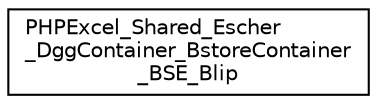 digraph "Иерархия классов. Графический вид."
{
  edge [fontname="Helvetica",fontsize="10",labelfontname="Helvetica",labelfontsize="10"];
  node [fontname="Helvetica",fontsize="10",shape=record];
  rankdir="LR";
  Node0 [label="PHPExcel_Shared_Escher\l_DggContainer_BstoreContainer\l_BSE_Blip",height=0.2,width=0.4,color="black", fillcolor="white", style="filled",URL="$class_p_h_p_excel___shared___escher___dgg_container___bstore_container___b_s_e___blip.html"];
}
